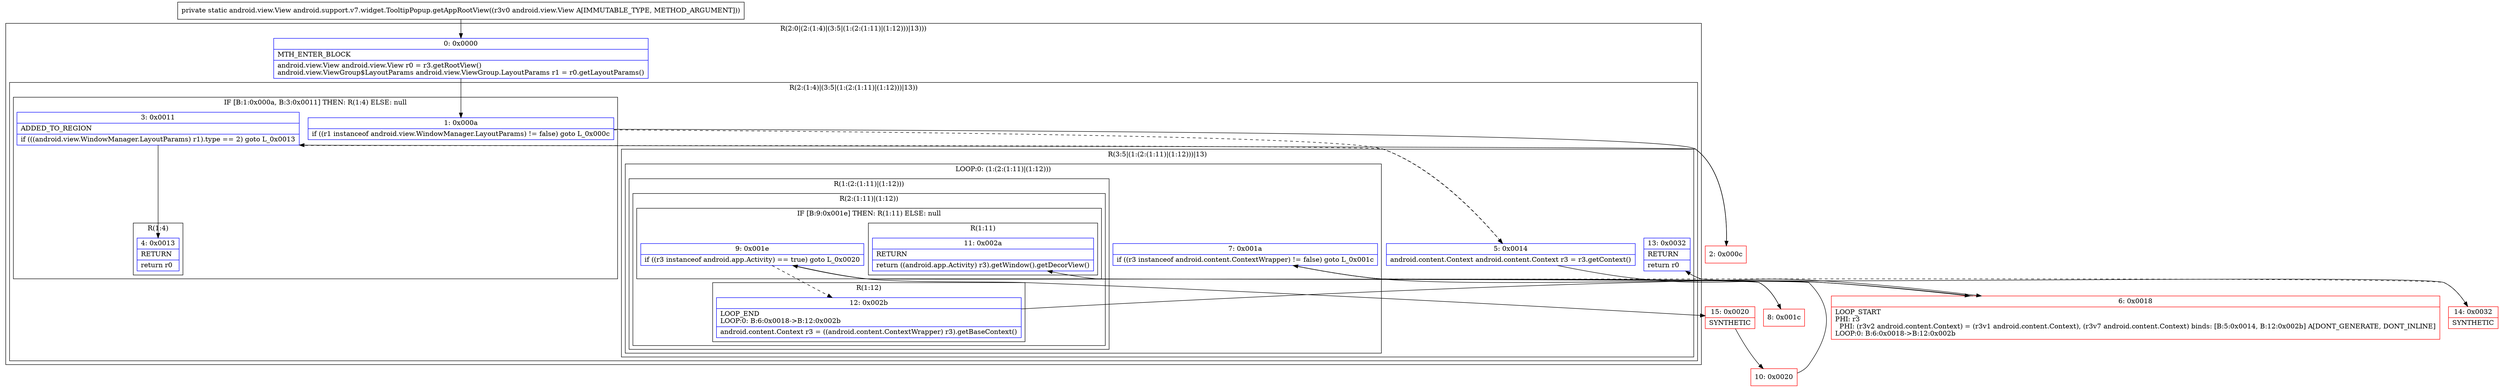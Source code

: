 digraph "CFG forandroid.support.v7.widget.TooltipPopup.getAppRootView(Landroid\/view\/View;)Landroid\/view\/View;" {
subgraph cluster_Region_577401076 {
label = "R(2:0|(2:(1:4)|(3:5|(1:(2:(1:11)|(1:12)))|13)))";
node [shape=record,color=blue];
Node_0 [shape=record,label="{0\:\ 0x0000|MTH_ENTER_BLOCK\l|android.view.View android.view.View r0 = r3.getRootView()\landroid.view.ViewGroup$LayoutParams android.view.ViewGroup.LayoutParams r1 = r0.getLayoutParams()\l}"];
subgraph cluster_Region_1079361772 {
label = "R(2:(1:4)|(3:5|(1:(2:(1:11)|(1:12)))|13))";
node [shape=record,color=blue];
subgraph cluster_IfRegion_218671294 {
label = "IF [B:1:0x000a, B:3:0x0011] THEN: R(1:4) ELSE: null";
node [shape=record,color=blue];
Node_1 [shape=record,label="{1\:\ 0x000a|if ((r1 instanceof android.view.WindowManager.LayoutParams) != false) goto L_0x000c\l}"];
Node_3 [shape=record,label="{3\:\ 0x0011|ADDED_TO_REGION\l|if (((android.view.WindowManager.LayoutParams) r1).type == 2) goto L_0x0013\l}"];
subgraph cluster_Region_1380565763 {
label = "R(1:4)";
node [shape=record,color=blue];
Node_4 [shape=record,label="{4\:\ 0x0013|RETURN\l|return r0\l}"];
}
}
subgraph cluster_Region_1955556111 {
label = "R(3:5|(1:(2:(1:11)|(1:12)))|13)";
node [shape=record,color=blue];
Node_5 [shape=record,label="{5\:\ 0x0014|android.content.Context android.content.Context r3 = r3.getContext()\l}"];
subgraph cluster_LoopRegion_2081723451 {
label = "LOOP:0: (1:(2:(1:11)|(1:12)))";
node [shape=record,color=blue];
Node_7 [shape=record,label="{7\:\ 0x001a|if ((r3 instanceof android.content.ContextWrapper) != false) goto L_0x001c\l}"];
subgraph cluster_Region_35844448 {
label = "R(1:(2:(1:11)|(1:12)))";
node [shape=record,color=blue];
subgraph cluster_Region_158574140 {
label = "R(2:(1:11)|(1:12))";
node [shape=record,color=blue];
subgraph cluster_IfRegion_1862388070 {
label = "IF [B:9:0x001e] THEN: R(1:11) ELSE: null";
node [shape=record,color=blue];
Node_9 [shape=record,label="{9\:\ 0x001e|if ((r3 instanceof android.app.Activity) == true) goto L_0x0020\l}"];
subgraph cluster_Region_654627168 {
label = "R(1:11)";
node [shape=record,color=blue];
Node_11 [shape=record,label="{11\:\ 0x002a|RETURN\l|return ((android.app.Activity) r3).getWindow().getDecorView()\l}"];
}
}
subgraph cluster_Region_1624834401 {
label = "R(1:12)";
node [shape=record,color=blue];
Node_12 [shape=record,label="{12\:\ 0x002b|LOOP_END\lLOOP:0: B:6:0x0018\-\>B:12:0x002b\l|android.content.Context r3 = ((android.content.ContextWrapper) r3).getBaseContext()\l}"];
}
}
}
}
Node_13 [shape=record,label="{13\:\ 0x0032|RETURN\l|return r0\l}"];
}
}
}
Node_2 [shape=record,color=red,label="{2\:\ 0x000c}"];
Node_6 [shape=record,color=red,label="{6\:\ 0x0018|LOOP_START\lPHI: r3 \l  PHI: (r3v2 android.content.Context) = (r3v1 android.content.Context), (r3v7 android.content.Context) binds: [B:5:0x0014, B:12:0x002b] A[DONT_GENERATE, DONT_INLINE]\lLOOP:0: B:6:0x0018\-\>B:12:0x002b\l}"];
Node_8 [shape=record,color=red,label="{8\:\ 0x001c}"];
Node_10 [shape=record,color=red,label="{10\:\ 0x0020}"];
Node_14 [shape=record,color=red,label="{14\:\ 0x0032|SYNTHETIC\l}"];
Node_15 [shape=record,color=red,label="{15\:\ 0x0020|SYNTHETIC\l}"];
MethodNode[shape=record,label="{private static android.view.View android.support.v7.widget.TooltipPopup.getAppRootView((r3v0 android.view.View A[IMMUTABLE_TYPE, METHOD_ARGUMENT])) }"];
MethodNode -> Node_0;
Node_0 -> Node_1;
Node_1 -> Node_2;
Node_1 -> Node_5[style=dashed];
Node_3 -> Node_4;
Node_3 -> Node_5[style=dashed];
Node_5 -> Node_6;
Node_7 -> Node_8;
Node_7 -> Node_14[style=dashed];
Node_9 -> Node_12[style=dashed];
Node_9 -> Node_15;
Node_12 -> Node_6;
Node_2 -> Node_3;
Node_6 -> Node_7;
Node_8 -> Node_9;
Node_10 -> Node_11;
Node_14 -> Node_13;
Node_15 -> Node_10;
}

